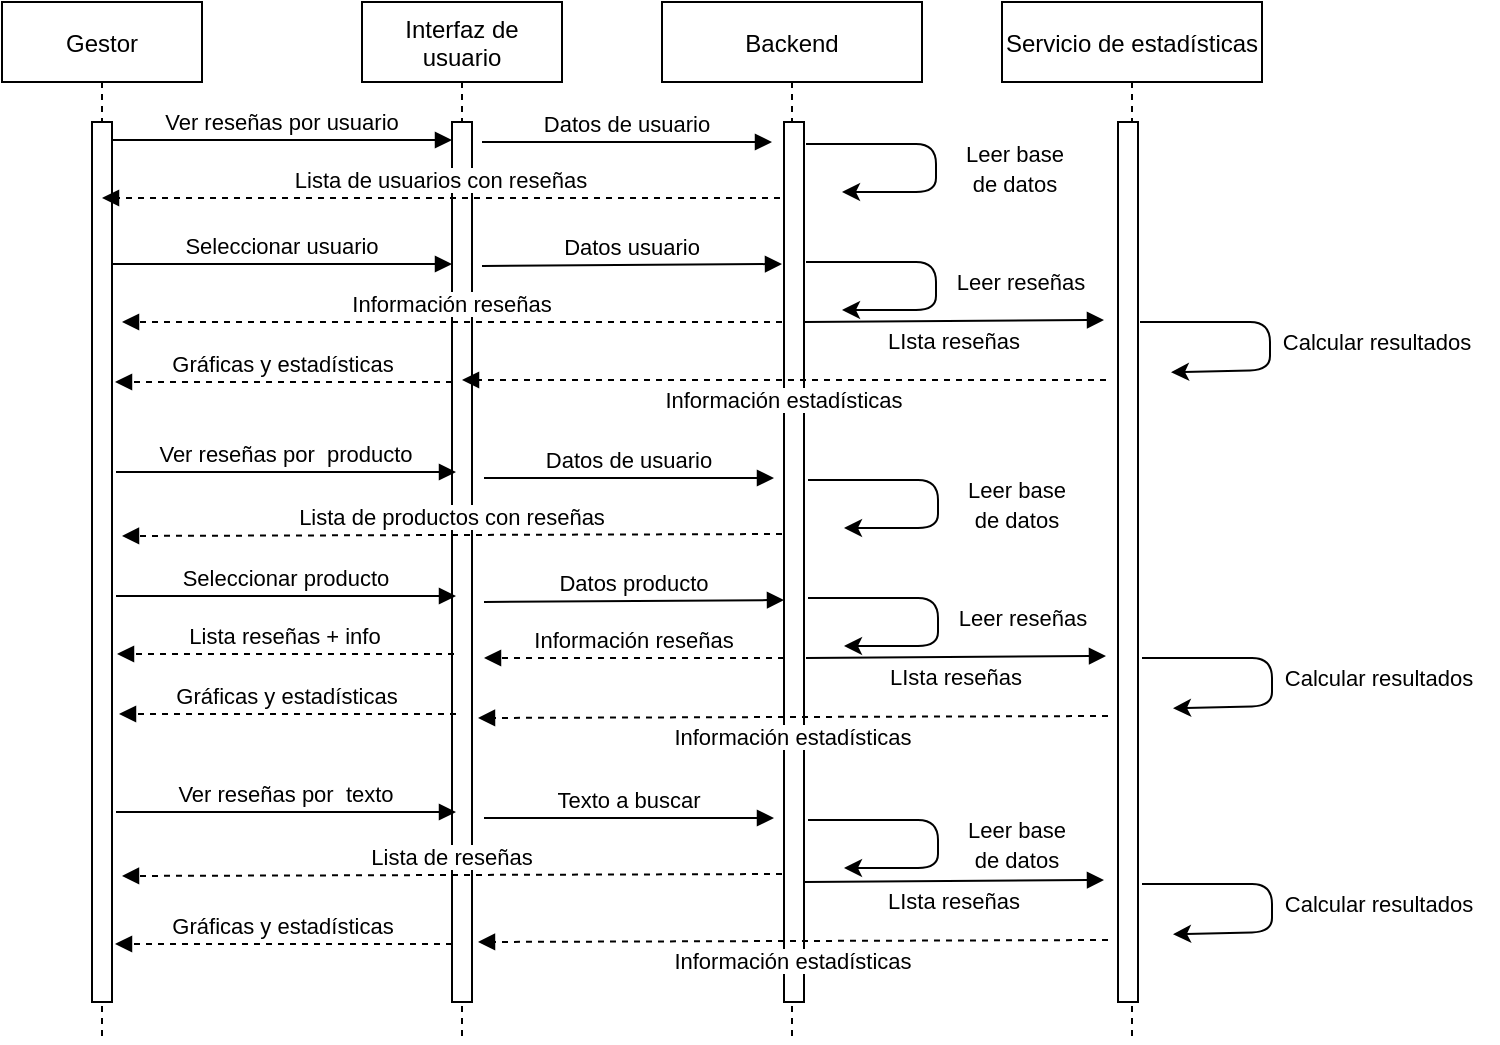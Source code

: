 <mxfile version="22.1.2" type="device">
  <diagram name="Página-1" id="BgA2TayV9ybN_B8IneB3">
    <mxGraphModel dx="1098" dy="1170" grid="1" gridSize="10" guides="1" tooltips="1" connect="1" arrows="1" fold="1" page="1" pageScale="1" pageWidth="1169" pageHeight="827" math="0" shadow="0">
      <root>
        <mxCell id="0" />
        <mxCell id="1" parent="0" />
        <mxCell id="ypSLVrjTUjTUyOyDURoA-1" value="Gestor" style="shape=umlLifeline;perimeter=lifelinePerimeter;container=1;collapsible=0;recursiveResize=0;rounded=0;shadow=0;strokeWidth=1;" vertex="1" parent="1">
          <mxGeometry x="120" y="80" width="100" height="520" as="geometry" />
        </mxCell>
        <mxCell id="ypSLVrjTUjTUyOyDURoA-2" value="" style="points=[];perimeter=orthogonalPerimeter;rounded=0;shadow=0;strokeWidth=1;" vertex="1" parent="ypSLVrjTUjTUyOyDURoA-1">
          <mxGeometry x="45" y="60" width="10" height="440" as="geometry" />
        </mxCell>
        <mxCell id="ypSLVrjTUjTUyOyDURoA-3" value="Interfaz de &#xa;usuario" style="shape=umlLifeline;perimeter=lifelinePerimeter;container=1;collapsible=0;recursiveResize=0;rounded=0;shadow=0;strokeWidth=1;" vertex="1" parent="1">
          <mxGeometry x="300" y="80" width="100" height="520" as="geometry" />
        </mxCell>
        <mxCell id="ypSLVrjTUjTUyOyDURoA-4" value="" style="points=[];perimeter=orthogonalPerimeter;rounded=0;shadow=0;strokeWidth=1;" vertex="1" parent="ypSLVrjTUjTUyOyDURoA-3">
          <mxGeometry x="45" y="60" width="10" height="440" as="geometry" />
        </mxCell>
        <mxCell id="ypSLVrjTUjTUyOyDURoA-7" value="Ver reseñas por usuario" style="verticalAlign=bottom;endArrow=block;entryX=0;entryY=0;shadow=0;strokeWidth=1;" edge="1" parent="1">
          <mxGeometry relative="1" as="geometry">
            <mxPoint x="175" y="149.0" as="sourcePoint" />
            <mxPoint x="345" y="149.0" as="targetPoint" />
          </mxGeometry>
        </mxCell>
        <mxCell id="ypSLVrjTUjTUyOyDURoA-12" value="Backend" style="shape=umlLifeline;perimeter=lifelinePerimeter;container=1;collapsible=0;recursiveResize=0;rounded=0;shadow=0;strokeWidth=1;" vertex="1" parent="1">
          <mxGeometry x="450" y="80" width="130" height="520" as="geometry" />
        </mxCell>
        <mxCell id="ypSLVrjTUjTUyOyDURoA-13" value="" style="points=[];perimeter=orthogonalPerimeter;rounded=0;shadow=0;strokeWidth=1;" vertex="1" parent="ypSLVrjTUjTUyOyDURoA-12">
          <mxGeometry x="61" y="60" width="10" height="440" as="geometry" />
        </mxCell>
        <mxCell id="ypSLVrjTUjTUyOyDURoA-15" value="Servicio de estadísticas" style="shape=umlLifeline;perimeter=lifelinePerimeter;container=1;collapsible=0;recursiveResize=0;rounded=0;shadow=0;strokeWidth=1;" vertex="1" parent="1">
          <mxGeometry x="620" y="80" width="130" height="520" as="geometry" />
        </mxCell>
        <mxCell id="ypSLVrjTUjTUyOyDURoA-16" value="" style="points=[];perimeter=orthogonalPerimeter;rounded=0;shadow=0;strokeWidth=1;" vertex="1" parent="ypSLVrjTUjTUyOyDURoA-15">
          <mxGeometry x="58" y="60" width="10" height="440" as="geometry" />
        </mxCell>
        <mxCell id="ypSLVrjTUjTUyOyDURoA-19" value="Datos de usuario" style="verticalAlign=bottom;endArrow=block;entryX=0;entryY=0;shadow=0;strokeWidth=1;" edge="1" parent="1">
          <mxGeometry relative="1" as="geometry">
            <mxPoint x="360" y="150" as="sourcePoint" />
            <mxPoint x="505" y="150.0" as="targetPoint" />
          </mxGeometry>
        </mxCell>
        <mxCell id="ypSLVrjTUjTUyOyDURoA-20" value="" style="endArrow=classic;html=1;rounded=1;" edge="1" parent="1">
          <mxGeometry width="50" height="50" relative="1" as="geometry">
            <mxPoint x="522" y="151" as="sourcePoint" />
            <mxPoint x="540" y="175" as="targetPoint" />
            <Array as="points">
              <mxPoint x="557" y="151" />
              <mxPoint x="587" y="151" />
              <mxPoint x="587" y="175" />
            </Array>
          </mxGeometry>
        </mxCell>
        <mxCell id="ypSLVrjTUjTUyOyDURoA-21" value="&lt;font style=&quot;font-size: 11px;&quot;&gt;Leer base &lt;br&gt;de datos&lt;/font&gt;" style="text;html=1;align=center;verticalAlign=middle;resizable=0;points=[];autosize=1;strokeColor=none;fillColor=none;" vertex="1" parent="1">
          <mxGeometry x="591" y="143" width="70" height="40" as="geometry" />
        </mxCell>
        <mxCell id="ypSLVrjTUjTUyOyDURoA-22" value="Lista de usuarios con reseñas" style="verticalAlign=bottom;endArrow=block;shadow=0;strokeWidth=1;dashed=1;" edge="1" parent="1" target="ypSLVrjTUjTUyOyDURoA-1">
          <mxGeometry relative="1" as="geometry">
            <mxPoint x="509" y="178" as="sourcePoint" />
            <mxPoint x="359" y="178" as="targetPoint" />
          </mxGeometry>
        </mxCell>
        <mxCell id="ypSLVrjTUjTUyOyDURoA-30" value="Seleccionar usuario" style="verticalAlign=bottom;endArrow=block;entryX=0;entryY=0;shadow=0;strokeWidth=1;" edge="1" parent="1">
          <mxGeometry relative="1" as="geometry">
            <mxPoint x="175" y="211.0" as="sourcePoint" />
            <mxPoint x="345" y="211.0" as="targetPoint" />
          </mxGeometry>
        </mxCell>
        <mxCell id="ypSLVrjTUjTUyOyDURoA-31" value="Datos usuario" style="verticalAlign=bottom;endArrow=block;shadow=0;strokeWidth=1;rounded=0;" edge="1" parent="1">
          <mxGeometry relative="1" as="geometry">
            <mxPoint x="360" y="212" as="sourcePoint" />
            <mxPoint x="510" y="211" as="targetPoint" />
          </mxGeometry>
        </mxCell>
        <mxCell id="ypSLVrjTUjTUyOyDURoA-32" value="" style="endArrow=classic;html=1;rounded=1;" edge="1" parent="1">
          <mxGeometry width="50" height="50" relative="1" as="geometry">
            <mxPoint x="522" y="210" as="sourcePoint" />
            <mxPoint x="540" y="234" as="targetPoint" />
            <Array as="points">
              <mxPoint x="557" y="210" />
              <mxPoint x="587" y="210" />
              <mxPoint x="587" y="234" />
            </Array>
          </mxGeometry>
        </mxCell>
        <mxCell id="ypSLVrjTUjTUyOyDURoA-33" value="&lt;span style=&quot;font-size: 11px;&quot;&gt;Leer reseñas&lt;/span&gt;" style="text;html=1;align=center;verticalAlign=middle;resizable=0;points=[];autosize=1;strokeColor=none;fillColor=none;" vertex="1" parent="1">
          <mxGeometry x="584" y="205" width="90" height="30" as="geometry" />
        </mxCell>
        <mxCell id="ypSLVrjTUjTUyOyDURoA-34" value="Información reseñas" style="verticalAlign=bottom;endArrow=block;shadow=0;strokeWidth=1;dashed=1;" edge="1" parent="1">
          <mxGeometry relative="1" as="geometry">
            <mxPoint x="510" y="240" as="sourcePoint" />
            <mxPoint x="180" y="240" as="targetPoint" />
          </mxGeometry>
        </mxCell>
        <mxCell id="ypSLVrjTUjTUyOyDURoA-40" value="LIsta reseñas" style="verticalAlign=top;endArrow=block;shadow=0;strokeWidth=1;rounded=0;spacing=-1;labelPosition=center;verticalLabelPosition=bottom;align=center;" edge="1" parent="1">
          <mxGeometry relative="1" as="geometry">
            <mxPoint x="521" y="240" as="sourcePoint" />
            <mxPoint x="671" y="239" as="targetPoint" />
          </mxGeometry>
        </mxCell>
        <mxCell id="ypSLVrjTUjTUyOyDURoA-41" value="" style="endArrow=classic;html=1;rounded=1;entryX=0.95;entryY=0.907;entryDx=0;entryDy=0;entryPerimeter=0;" edge="1" parent="1">
          <mxGeometry width="50" height="50" relative="1" as="geometry">
            <mxPoint x="689" y="240" as="sourcePoint" />
            <mxPoint x="704.5" y="265.12" as="targetPoint" />
            <Array as="points">
              <mxPoint x="724" y="240" />
              <mxPoint x="754" y="240" />
              <mxPoint x="754" y="264" />
            </Array>
          </mxGeometry>
        </mxCell>
        <mxCell id="ypSLVrjTUjTUyOyDURoA-42" value="&lt;span style=&quot;font-size: 11px;&quot;&gt;Calcular resultados&lt;/span&gt;" style="text;html=1;align=center;verticalAlign=middle;resizable=0;points=[];autosize=1;strokeColor=none;fillColor=none;" vertex="1" parent="1">
          <mxGeometry x="747" y="235" width="120" height="30" as="geometry" />
        </mxCell>
        <mxCell id="ypSLVrjTUjTUyOyDURoA-44" value="Información estadísticas" style="verticalAlign=top;endArrow=block;shadow=0;strokeWidth=1;dashed=1;labelPosition=center;verticalLabelPosition=bottom;align=center;spacing=-1;" edge="1" parent="1" target="ypSLVrjTUjTUyOyDURoA-3">
          <mxGeometry relative="1" as="geometry">
            <mxPoint x="672" y="269" as="sourcePoint" />
            <mxPoint x="522" y="269" as="targetPoint" />
          </mxGeometry>
        </mxCell>
        <mxCell id="ypSLVrjTUjTUyOyDURoA-46" value="Gráficas y estadísticas" style="verticalAlign=bottom;endArrow=block;shadow=0;strokeWidth=1;dashed=1;" edge="1" parent="1">
          <mxGeometry relative="1" as="geometry">
            <mxPoint x="345" y="270" as="sourcePoint" />
            <mxPoint x="176.5" y="270" as="targetPoint" />
          </mxGeometry>
        </mxCell>
        <mxCell id="ypSLVrjTUjTUyOyDURoA-47" value="Ver reseñas por  producto" style="verticalAlign=bottom;endArrow=block;entryX=0;entryY=0;shadow=0;strokeWidth=1;" edge="1" parent="1">
          <mxGeometry relative="1" as="geometry">
            <mxPoint x="177" y="315.0" as="sourcePoint" />
            <mxPoint x="347" y="315.0" as="targetPoint" />
          </mxGeometry>
        </mxCell>
        <mxCell id="ypSLVrjTUjTUyOyDURoA-49" value="Seleccionar producto" style="verticalAlign=bottom;endArrow=block;entryX=0;entryY=0;shadow=0;strokeWidth=1;" edge="1" parent="1">
          <mxGeometry relative="1" as="geometry">
            <mxPoint x="177" y="377.0" as="sourcePoint" />
            <mxPoint x="347" y="377.0" as="targetPoint" />
          </mxGeometry>
        </mxCell>
        <mxCell id="ypSLVrjTUjTUyOyDURoA-50" value="Lista reseñas + info" style="verticalAlign=bottom;endArrow=block;shadow=0;strokeWidth=1;dashed=1;" edge="1" parent="1">
          <mxGeometry relative="1" as="geometry">
            <mxPoint x="346" y="406" as="sourcePoint" />
            <mxPoint x="177.5" y="406" as="targetPoint" />
          </mxGeometry>
        </mxCell>
        <mxCell id="ypSLVrjTUjTUyOyDURoA-51" value="Gráficas y estadísticas" style="verticalAlign=bottom;endArrow=block;shadow=0;strokeWidth=1;dashed=1;" edge="1" parent="1">
          <mxGeometry relative="1" as="geometry">
            <mxPoint x="347" y="436" as="sourcePoint" />
            <mxPoint x="178.5" y="436" as="targetPoint" />
          </mxGeometry>
        </mxCell>
        <mxCell id="ypSLVrjTUjTUyOyDURoA-52" value="Datos de usuario" style="verticalAlign=bottom;endArrow=block;entryX=0;entryY=0;shadow=0;strokeWidth=1;" edge="1" parent="1">
          <mxGeometry relative="1" as="geometry">
            <mxPoint x="361" y="318" as="sourcePoint" />
            <mxPoint x="506" y="318.0" as="targetPoint" />
          </mxGeometry>
        </mxCell>
        <mxCell id="ypSLVrjTUjTUyOyDURoA-53" value="" style="endArrow=classic;html=1;rounded=1;" edge="1" parent="1">
          <mxGeometry width="50" height="50" relative="1" as="geometry">
            <mxPoint x="523" y="319" as="sourcePoint" />
            <mxPoint x="541" y="343" as="targetPoint" />
            <Array as="points">
              <mxPoint x="558" y="319" />
              <mxPoint x="588" y="319" />
              <mxPoint x="588" y="343" />
            </Array>
          </mxGeometry>
        </mxCell>
        <mxCell id="ypSLVrjTUjTUyOyDURoA-54" value="&lt;font style=&quot;font-size: 11px;&quot;&gt;Leer base &lt;br&gt;de datos&lt;/font&gt;" style="text;html=1;align=center;verticalAlign=middle;resizable=0;points=[];autosize=1;strokeColor=none;fillColor=none;" vertex="1" parent="1">
          <mxGeometry x="592" y="311" width="70" height="40" as="geometry" />
        </mxCell>
        <mxCell id="ypSLVrjTUjTUyOyDURoA-55" value="Lista de productos con reseñas" style="verticalAlign=bottom;endArrow=block;shadow=0;strokeWidth=1;dashed=1;" edge="1" parent="1">
          <mxGeometry relative="1" as="geometry">
            <mxPoint x="510" y="346" as="sourcePoint" />
            <mxPoint x="180" y="347" as="targetPoint" />
          </mxGeometry>
        </mxCell>
        <mxCell id="ypSLVrjTUjTUyOyDURoA-56" value="Datos producto" style="verticalAlign=bottom;endArrow=block;shadow=0;strokeWidth=1;rounded=0;" edge="1" parent="1">
          <mxGeometry relative="1" as="geometry">
            <mxPoint x="361" y="380" as="sourcePoint" />
            <mxPoint x="511" y="379" as="targetPoint" />
          </mxGeometry>
        </mxCell>
        <mxCell id="ypSLVrjTUjTUyOyDURoA-57" value="" style="endArrow=classic;html=1;rounded=1;" edge="1" parent="1">
          <mxGeometry width="50" height="50" relative="1" as="geometry">
            <mxPoint x="523" y="378" as="sourcePoint" />
            <mxPoint x="541" y="402" as="targetPoint" />
            <Array as="points">
              <mxPoint x="558" y="378" />
              <mxPoint x="588" y="378" />
              <mxPoint x="588" y="402" />
            </Array>
          </mxGeometry>
        </mxCell>
        <mxCell id="ypSLVrjTUjTUyOyDURoA-58" value="&lt;span style=&quot;font-size: 11px;&quot;&gt;Leer reseñas&lt;/span&gt;" style="text;html=1;align=center;verticalAlign=middle;resizable=0;points=[];autosize=1;strokeColor=none;fillColor=none;" vertex="1" parent="1">
          <mxGeometry x="585" y="373" width="90" height="30" as="geometry" />
        </mxCell>
        <mxCell id="ypSLVrjTUjTUyOyDURoA-59" value="Información reseñas" style="verticalAlign=bottom;endArrow=block;shadow=0;strokeWidth=1;dashed=1;" edge="1" parent="1">
          <mxGeometry relative="1" as="geometry">
            <mxPoint x="511" y="408" as="sourcePoint" />
            <mxPoint x="361" y="408" as="targetPoint" />
          </mxGeometry>
        </mxCell>
        <mxCell id="ypSLVrjTUjTUyOyDURoA-60" value="LIsta reseñas" style="verticalAlign=top;endArrow=block;shadow=0;strokeWidth=1;rounded=0;spacing=-1;labelPosition=center;verticalLabelPosition=bottom;align=center;" edge="1" parent="1">
          <mxGeometry relative="1" as="geometry">
            <mxPoint x="522" y="408" as="sourcePoint" />
            <mxPoint x="672" y="407" as="targetPoint" />
          </mxGeometry>
        </mxCell>
        <mxCell id="ypSLVrjTUjTUyOyDURoA-61" value="" style="endArrow=classic;html=1;rounded=1;entryX=0.95;entryY=0.907;entryDx=0;entryDy=0;entryPerimeter=0;" edge="1" parent="1">
          <mxGeometry width="50" height="50" relative="1" as="geometry">
            <mxPoint x="690" y="408" as="sourcePoint" />
            <mxPoint x="705.5" y="433.12" as="targetPoint" />
            <Array as="points">
              <mxPoint x="725" y="408" />
              <mxPoint x="755" y="408" />
              <mxPoint x="755" y="432" />
            </Array>
          </mxGeometry>
        </mxCell>
        <mxCell id="ypSLVrjTUjTUyOyDURoA-62" value="&lt;span style=&quot;font-size: 11px;&quot;&gt;Calcular resultados&lt;/span&gt;" style="text;html=1;align=center;verticalAlign=middle;resizable=0;points=[];autosize=1;strokeColor=none;fillColor=none;" vertex="1" parent="1">
          <mxGeometry x="748" y="403" width="120" height="30" as="geometry" />
        </mxCell>
        <mxCell id="ypSLVrjTUjTUyOyDURoA-63" value="Información estadísticas" style="verticalAlign=top;endArrow=block;shadow=0;strokeWidth=1;dashed=1;labelPosition=center;verticalLabelPosition=bottom;align=center;spacing=-1;entryX=1.2;entryY=0.464;entryDx=0;entryDy=0;entryPerimeter=0;" edge="1" parent="1">
          <mxGeometry relative="1" as="geometry">
            <mxPoint x="673" y="437" as="sourcePoint" />
            <mxPoint x="358" y="438" as="targetPoint" />
          </mxGeometry>
        </mxCell>
        <mxCell id="ypSLVrjTUjTUyOyDURoA-66" value="Ver reseñas por  texto" style="verticalAlign=bottom;endArrow=block;entryX=0;entryY=0;shadow=0;strokeWidth=1;" edge="1" parent="1">
          <mxGeometry relative="1" as="geometry">
            <mxPoint x="177" y="485.0" as="sourcePoint" />
            <mxPoint x="347" y="485.0" as="targetPoint" />
          </mxGeometry>
        </mxCell>
        <mxCell id="ypSLVrjTUjTUyOyDURoA-69" value="Gráficas y estadísticas" style="verticalAlign=bottom;endArrow=block;shadow=0;strokeWidth=1;dashed=1;" edge="1" parent="1">
          <mxGeometry relative="1" as="geometry">
            <mxPoint x="345" y="551" as="sourcePoint" />
            <mxPoint x="176.5" y="551" as="targetPoint" />
          </mxGeometry>
        </mxCell>
        <mxCell id="ypSLVrjTUjTUyOyDURoA-70" value="Texto a buscar" style="verticalAlign=bottom;endArrow=block;entryX=0;entryY=0;shadow=0;strokeWidth=1;" edge="1" parent="1">
          <mxGeometry relative="1" as="geometry">
            <mxPoint x="361" y="488" as="sourcePoint" />
            <mxPoint x="506" y="488.0" as="targetPoint" />
          </mxGeometry>
        </mxCell>
        <mxCell id="ypSLVrjTUjTUyOyDURoA-71" value="" style="endArrow=classic;html=1;rounded=1;" edge="1" parent="1">
          <mxGeometry width="50" height="50" relative="1" as="geometry">
            <mxPoint x="523" y="489" as="sourcePoint" />
            <mxPoint x="541" y="513" as="targetPoint" />
            <Array as="points">
              <mxPoint x="558" y="489" />
              <mxPoint x="588" y="489" />
              <mxPoint x="588" y="513" />
            </Array>
          </mxGeometry>
        </mxCell>
        <mxCell id="ypSLVrjTUjTUyOyDURoA-72" value="&lt;font style=&quot;font-size: 11px;&quot;&gt;Leer base &lt;br&gt;de datos&lt;/font&gt;" style="text;html=1;align=center;verticalAlign=middle;resizable=0;points=[];autosize=1;strokeColor=none;fillColor=none;" vertex="1" parent="1">
          <mxGeometry x="592" y="481" width="70" height="40" as="geometry" />
        </mxCell>
        <mxCell id="ypSLVrjTUjTUyOyDURoA-73" value="Lista de reseñas" style="verticalAlign=bottom;endArrow=block;shadow=0;strokeWidth=1;dashed=1;" edge="1" parent="1">
          <mxGeometry relative="1" as="geometry">
            <mxPoint x="510" y="516" as="sourcePoint" />
            <mxPoint x="180" y="517" as="targetPoint" />
          </mxGeometry>
        </mxCell>
        <mxCell id="ypSLVrjTUjTUyOyDURoA-78" value="LIsta reseñas" style="verticalAlign=top;endArrow=block;shadow=0;strokeWidth=1;rounded=0;spacing=-1;labelPosition=center;verticalLabelPosition=bottom;align=center;" edge="1" parent="1">
          <mxGeometry relative="1" as="geometry">
            <mxPoint x="521" y="520" as="sourcePoint" />
            <mxPoint x="671" y="519" as="targetPoint" />
          </mxGeometry>
        </mxCell>
        <mxCell id="ypSLVrjTUjTUyOyDURoA-79" value="" style="endArrow=classic;html=1;rounded=1;entryX=0.95;entryY=0.907;entryDx=0;entryDy=0;entryPerimeter=0;" edge="1" parent="1">
          <mxGeometry width="50" height="50" relative="1" as="geometry">
            <mxPoint x="690" y="521" as="sourcePoint" />
            <mxPoint x="705.5" y="546.12" as="targetPoint" />
            <Array as="points">
              <mxPoint x="725" y="521" />
              <mxPoint x="755" y="521" />
              <mxPoint x="755" y="545" />
            </Array>
          </mxGeometry>
        </mxCell>
        <mxCell id="ypSLVrjTUjTUyOyDURoA-80" value="&lt;span style=&quot;font-size: 11px;&quot;&gt;Calcular resultados&lt;/span&gt;" style="text;html=1;align=center;verticalAlign=middle;resizable=0;points=[];autosize=1;strokeColor=none;fillColor=none;" vertex="1" parent="1">
          <mxGeometry x="748" y="516" width="120" height="30" as="geometry" />
        </mxCell>
        <mxCell id="ypSLVrjTUjTUyOyDURoA-81" value="Información estadísticas" style="verticalAlign=top;endArrow=block;shadow=0;strokeWidth=1;dashed=1;labelPosition=center;verticalLabelPosition=bottom;align=center;spacing=-1;entryX=1.2;entryY=0.464;entryDx=0;entryDy=0;entryPerimeter=0;" edge="1" parent="1">
          <mxGeometry relative="1" as="geometry">
            <mxPoint x="673" y="549" as="sourcePoint" />
            <mxPoint x="358" y="550" as="targetPoint" />
          </mxGeometry>
        </mxCell>
      </root>
    </mxGraphModel>
  </diagram>
</mxfile>
